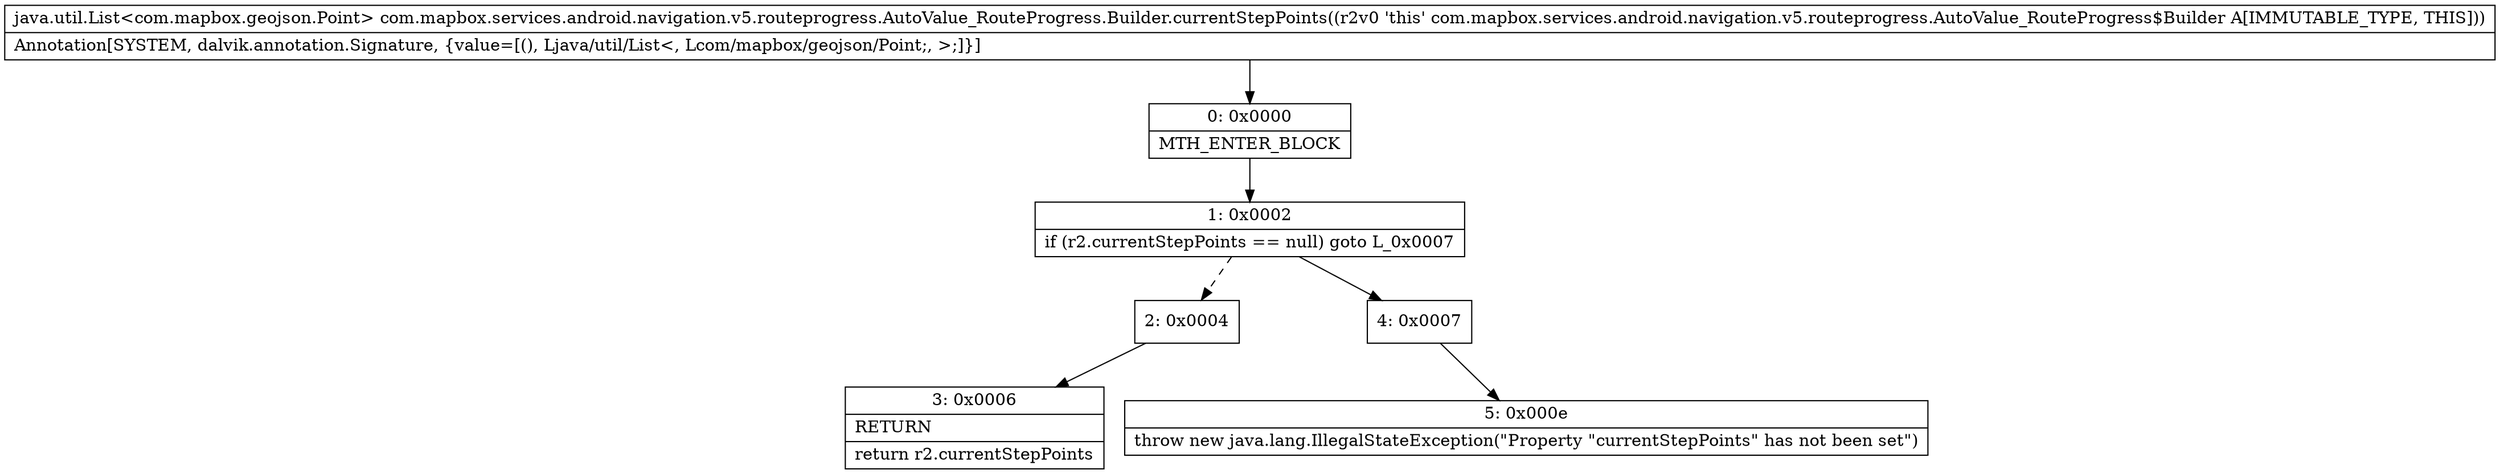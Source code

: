 digraph "CFG forcom.mapbox.services.android.navigation.v5.routeprogress.AutoValue_RouteProgress.Builder.currentStepPoints()Ljava\/util\/List;" {
Node_0 [shape=record,label="{0\:\ 0x0000|MTH_ENTER_BLOCK\l}"];
Node_1 [shape=record,label="{1\:\ 0x0002|if (r2.currentStepPoints == null) goto L_0x0007\l}"];
Node_2 [shape=record,label="{2\:\ 0x0004}"];
Node_3 [shape=record,label="{3\:\ 0x0006|RETURN\l|return r2.currentStepPoints\l}"];
Node_4 [shape=record,label="{4\:\ 0x0007}"];
Node_5 [shape=record,label="{5\:\ 0x000e|throw new java.lang.IllegalStateException(\"Property \"currentStepPoints\" has not been set\")\l}"];
MethodNode[shape=record,label="{java.util.List\<com.mapbox.geojson.Point\> com.mapbox.services.android.navigation.v5.routeprogress.AutoValue_RouteProgress.Builder.currentStepPoints((r2v0 'this' com.mapbox.services.android.navigation.v5.routeprogress.AutoValue_RouteProgress$Builder A[IMMUTABLE_TYPE, THIS]))  | Annotation[SYSTEM, dalvik.annotation.Signature, \{value=[(), Ljava\/util\/List\<, Lcom\/mapbox\/geojson\/Point;, \>;]\}]\l}"];
MethodNode -> Node_0;
Node_0 -> Node_1;
Node_1 -> Node_2[style=dashed];
Node_1 -> Node_4;
Node_2 -> Node_3;
Node_4 -> Node_5;
}


